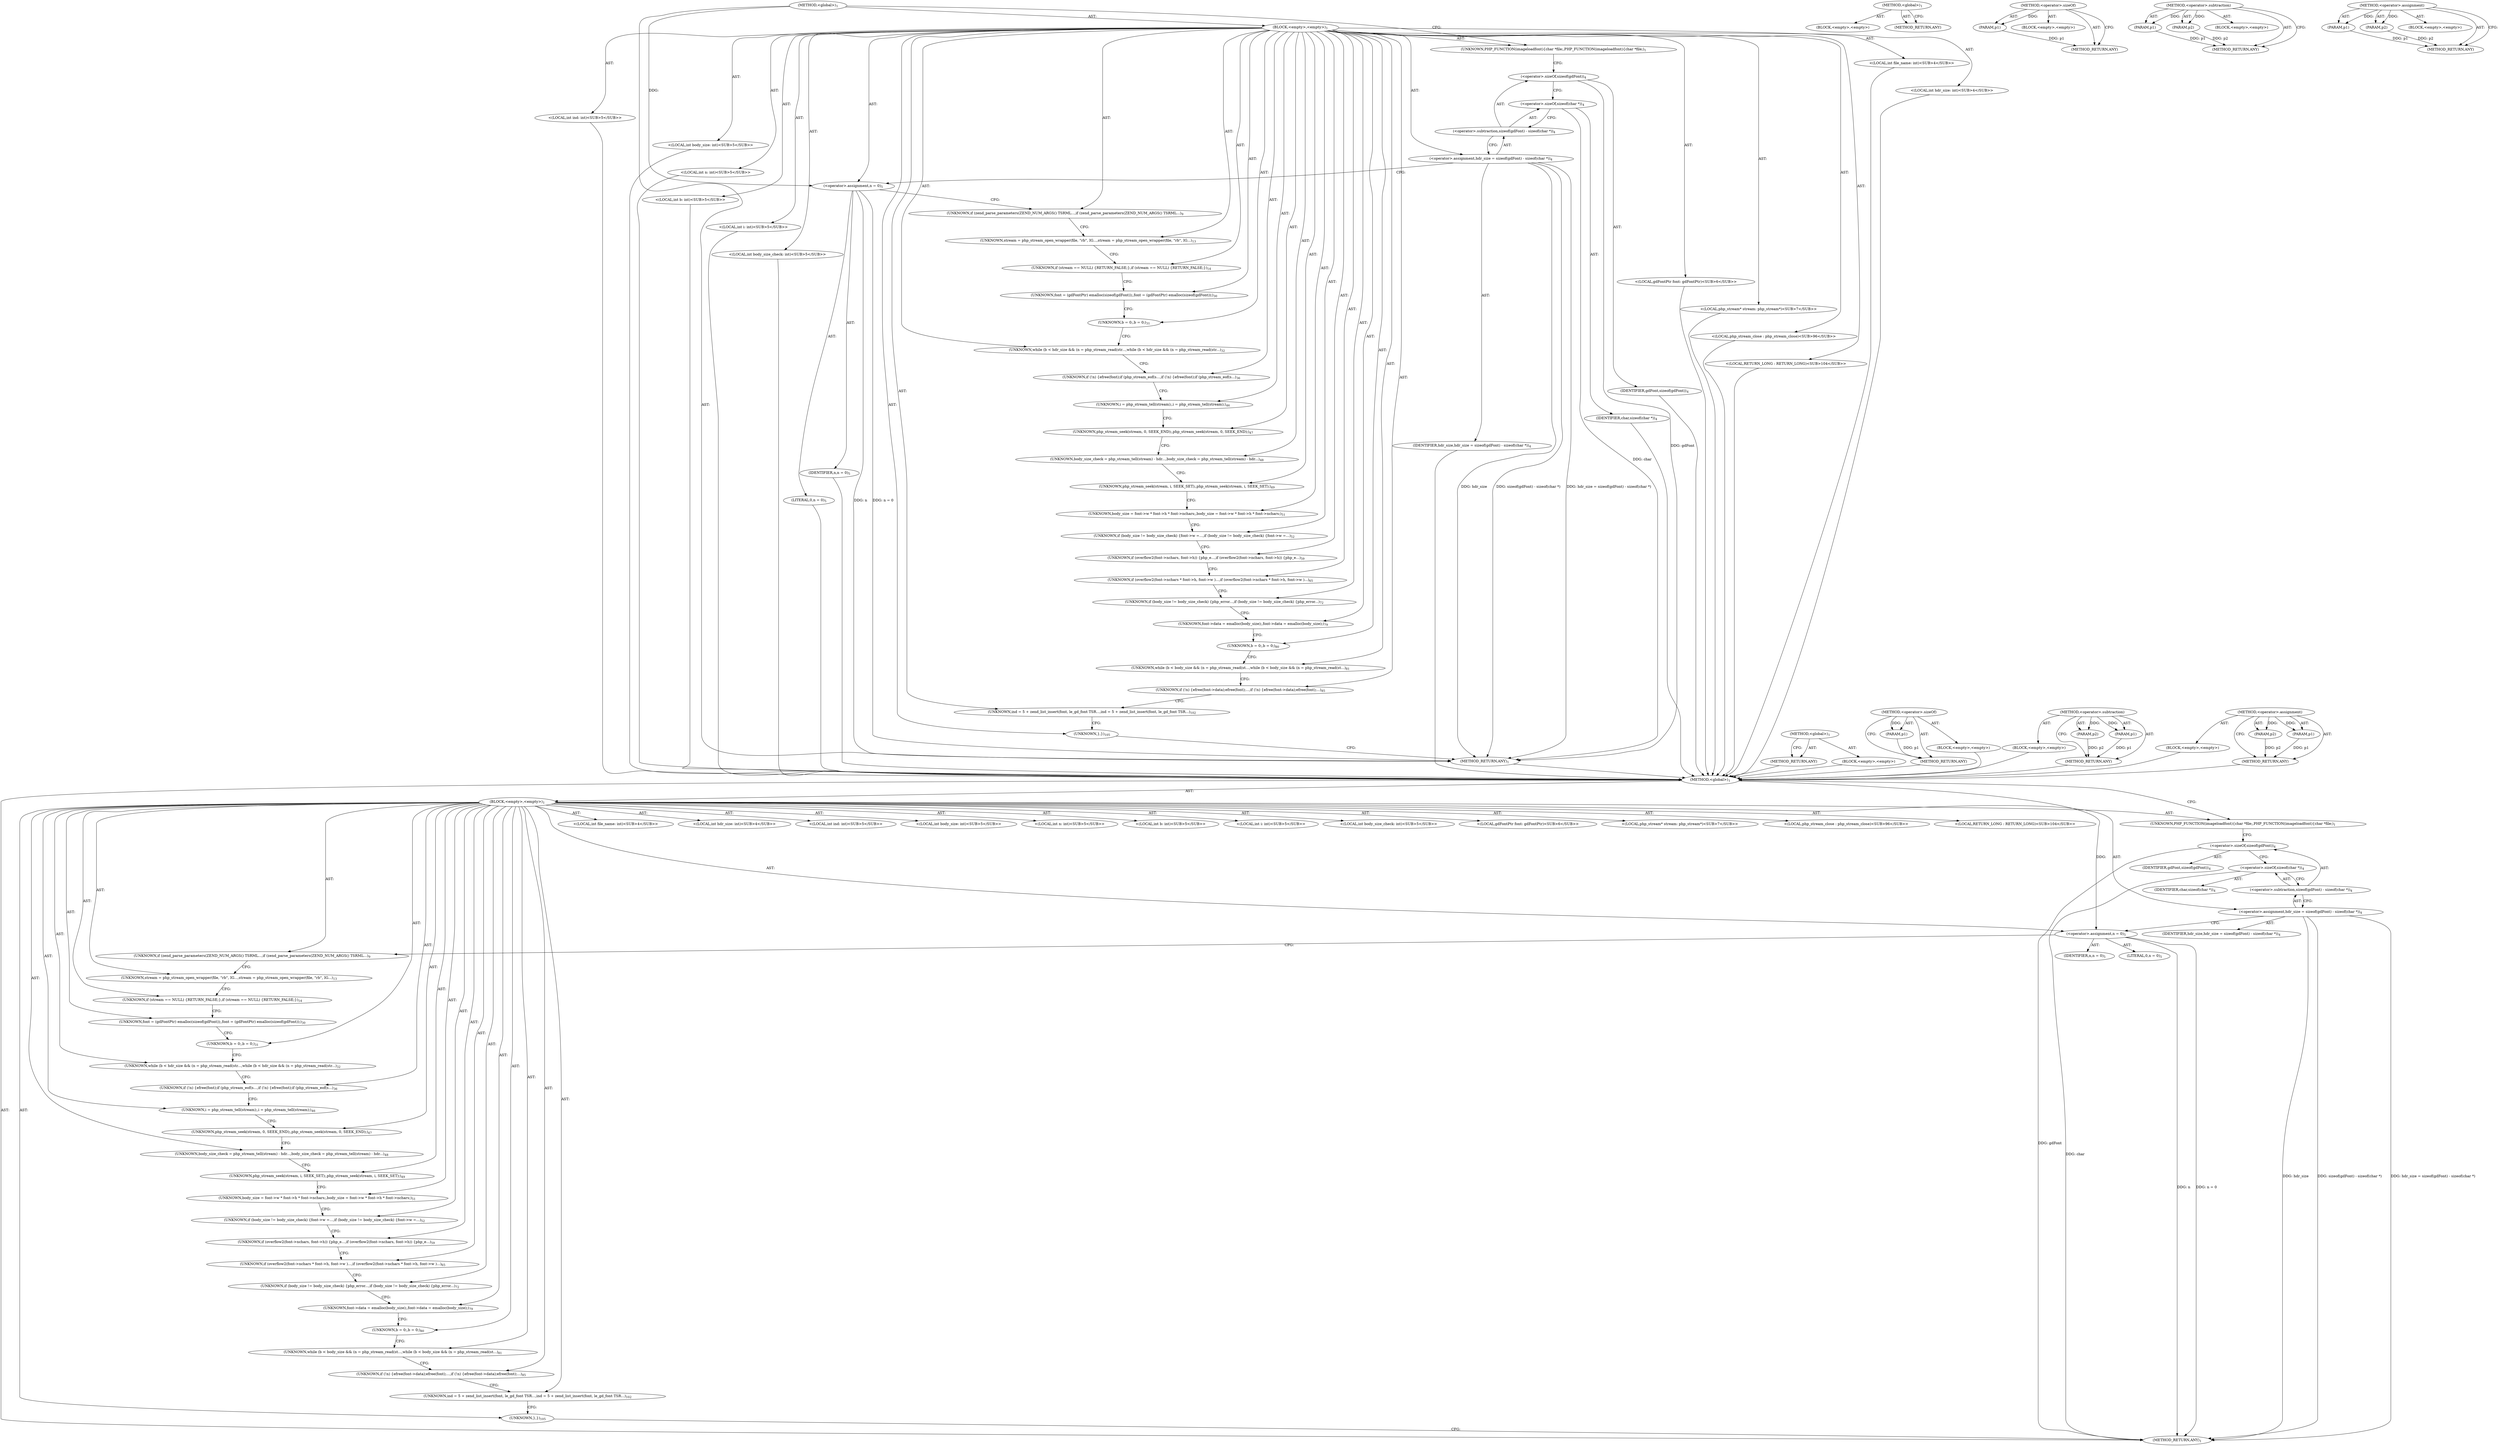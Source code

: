 digraph "&lt;operator&gt;.assignment" {
vulnerable_6 [label=<(METHOD,&lt;global&gt;)<SUB>1</SUB>>];
vulnerable_7 [label=<(BLOCK,&lt;empty&gt;,&lt;empty&gt;)<SUB>1</SUB>>];
vulnerable_8 [label=<(UNKNOWN,PHP_FUNCTION(imageloadfont)
{
	char *file;,PHP_FUNCTION(imageloadfont)
{
	char *file;)<SUB>1</SUB>>];
vulnerable_9 [label="<(LOCAL,int file_name: int)<SUB>4</SUB>>"];
vulnerable_10 [label="<(LOCAL,int hdr_size: int)<SUB>4</SUB>>"];
vulnerable_11 [label=<(&lt;operator&gt;.assignment,hdr_size = sizeof(gdFont) - sizeof(char *))<SUB>4</SUB>>];
vulnerable_12 [label=<(IDENTIFIER,hdr_size,hdr_size = sizeof(gdFont) - sizeof(char *))<SUB>4</SUB>>];
vulnerable_13 [label=<(&lt;operator&gt;.subtraction,sizeof(gdFont) - sizeof(char *))<SUB>4</SUB>>];
vulnerable_14 [label=<(&lt;operator&gt;.sizeOf,sizeof(gdFont))<SUB>4</SUB>>];
vulnerable_15 [label=<(IDENTIFIER,gdFont,sizeof(gdFont))<SUB>4</SUB>>];
vulnerable_16 [label=<(&lt;operator&gt;.sizeOf,sizeof(char *))<SUB>4</SUB>>];
vulnerable_17 [label=<(IDENTIFIER,char,sizeof(char *))<SUB>4</SUB>>];
vulnerable_18 [label="<(LOCAL,int ind: int)<SUB>5</SUB>>"];
vulnerable_19 [label="<(LOCAL,int body_size: int)<SUB>5</SUB>>"];
vulnerable_20 [label="<(LOCAL,int n: int)<SUB>5</SUB>>"];
vulnerable_21 [label="<(LOCAL,int b: int)<SUB>5</SUB>>"];
vulnerable_22 [label="<(LOCAL,int i: int)<SUB>5</SUB>>"];
vulnerable_23 [label="<(LOCAL,int body_size_check: int)<SUB>5</SUB>>"];
vulnerable_24 [label=<(&lt;operator&gt;.assignment,n = 0)<SUB>5</SUB>>];
vulnerable_25 [label=<(IDENTIFIER,n,n = 0)<SUB>5</SUB>>];
vulnerable_26 [label=<(LITERAL,0,n = 0)<SUB>5</SUB>>];
vulnerable_27 [label="<(LOCAL,gdFontPtr font: gdFontPtr)<SUB>6</SUB>>"];
vulnerable_28 [label="<(LOCAL,php_stream* stream: php_stream*)<SUB>7</SUB>>"];
vulnerable_29 [label=<(UNKNOWN,if (zend_parse_parameters(ZEND_NUM_ARGS() TSRML...,if (zend_parse_parameters(ZEND_NUM_ARGS() TSRML...)<SUB>9</SUB>>];
vulnerable_30 [label=<(UNKNOWN,stream = php_stream_open_wrapper(file, &quot;rb&quot;, IG...,stream = php_stream_open_wrapper(file, &quot;rb&quot;, IG...)<SUB>13</SUB>>];
vulnerable_31 [label=<(UNKNOWN,if (stream == NULL) {
		RETURN_FALSE;
	},if (stream == NULL) {
		RETURN_FALSE;
	})<SUB>14</SUB>>];
vulnerable_32 [label=<(UNKNOWN,font = (gdFontPtr) emalloc(sizeof(gdFont));,font = (gdFontPtr) emalloc(sizeof(gdFont));)<SUB>30</SUB>>];
vulnerable_33 [label=<(UNKNOWN,b = 0;,b = 0;)<SUB>31</SUB>>];
vulnerable_34 [label=<(UNKNOWN,while (b &lt; hdr_size &amp;&amp; (n = php_stream_read(str...,while (b &lt; hdr_size &amp;&amp; (n = php_stream_read(str...)<SUB>32</SUB>>];
vulnerable_35 [label=<(UNKNOWN,if (!n) {
		efree(font);
		if (php_stream_eof(s...,if (!n) {
		efree(font);
		if (php_stream_eof(s...)<SUB>36</SUB>>];
vulnerable_36 [label=<(UNKNOWN,i = php_stream_tell(stream);,i = php_stream_tell(stream);)<SUB>46</SUB>>];
vulnerable_37 [label=<(UNKNOWN,php_stream_seek(stream, 0, SEEK_END);,php_stream_seek(stream, 0, SEEK_END);)<SUB>47</SUB>>];
vulnerable_38 [label=<(UNKNOWN,body_size_check = php_stream_tell(stream) - hdr...,body_size_check = php_stream_tell(stream) - hdr...)<SUB>48</SUB>>];
vulnerable_39 [label=<(UNKNOWN,php_stream_seek(stream, i, SEEK_SET);,php_stream_seek(stream, i, SEEK_SET);)<SUB>49</SUB>>];
vulnerable_40 [label=<(UNKNOWN,body_size = font-&gt;w * font-&gt;h * font-&gt;nchars;,body_size = font-&gt;w * font-&gt;h * font-&gt;nchars;)<SUB>51</SUB>>];
vulnerable_41 [label=<(UNKNOWN,if (body_size != body_size_check) {
		font-&gt;w =...,if (body_size != body_size_check) {
		font-&gt;w =...)<SUB>52</SUB>>];
vulnerable_42 [label=<(UNKNOWN,if (overflow2(font-&gt;nchars, font-&gt;h)) {
		php_e...,if (overflow2(font-&gt;nchars, font-&gt;h)) {
		php_e...)<SUB>59</SUB>>];
vulnerable_43 [label=<(UNKNOWN,if (overflow2(font-&gt;nchars * font-&gt;h, font-&gt;w )...,if (overflow2(font-&gt;nchars * font-&gt;h, font-&gt;w )...)<SUB>65</SUB>>];
vulnerable_44 [label=<(UNKNOWN,if (body_size != body_size_check) {
		php_error...,if (body_size != body_size_check) {
		php_error...)<SUB>72</SUB>>];
vulnerable_45 [label=<(UNKNOWN,font-&gt;data = emalloc(body_size);,font-&gt;data = emalloc(body_size);)<SUB>79</SUB>>];
vulnerable_46 [label=<(UNKNOWN,b = 0;,b = 0;)<SUB>80</SUB>>];
vulnerable_47 [label=<(UNKNOWN,while (b &lt; body_size &amp;&amp; (n = php_stream_read(st...,while (b &lt; body_size &amp;&amp; (n = php_stream_read(st...)<SUB>81</SUB>>];
vulnerable_48 [label=<(UNKNOWN,if (!n) {
		efree(font-&gt;data);
		efree(font);
	...,if (!n) {
		efree(font-&gt;data);
		efree(font);
	...)<SUB>85</SUB>>];
vulnerable_49 [label="<(LOCAL,php_stream_close : php_stream_close)<SUB>96</SUB>>"];
vulnerable_50 [label=<(UNKNOWN,ind = 5 + zend_list_insert(font, le_gd_font TSR...,ind = 5 + zend_list_insert(font, le_gd_font TSR...)<SUB>102</SUB>>];
vulnerable_51 [label="<(LOCAL,RETURN_LONG : RETURN_LONG)<SUB>104</SUB>>"];
vulnerable_52 [label=<(UNKNOWN,},})<SUB>105</SUB>>];
vulnerable_53 [label=<(METHOD_RETURN,ANY)<SUB>1</SUB>>];
vulnerable_72 [label=<(METHOD,&lt;global&gt;)<SUB>1</SUB>>];
vulnerable_73 [label=<(BLOCK,&lt;empty&gt;,&lt;empty&gt;)>];
vulnerable_74 [label=<(METHOD_RETURN,ANY)>];
vulnerable_88 [label=<(METHOD,&lt;operator&gt;.sizeOf)>];
vulnerable_89 [label=<(PARAM,p1)>];
vulnerable_90 [label=<(BLOCK,&lt;empty&gt;,&lt;empty&gt;)>];
vulnerable_91 [label=<(METHOD_RETURN,ANY)>];
vulnerable_83 [label=<(METHOD,&lt;operator&gt;.subtraction)>];
vulnerable_84 [label=<(PARAM,p1)>];
vulnerable_85 [label=<(PARAM,p2)>];
vulnerable_86 [label=<(BLOCK,&lt;empty&gt;,&lt;empty&gt;)>];
vulnerable_87 [label=<(METHOD_RETURN,ANY)>];
vulnerable_78 [label=<(METHOD,&lt;operator&gt;.assignment)>];
vulnerable_79 [label=<(PARAM,p1)>];
vulnerable_80 [label=<(PARAM,p2)>];
vulnerable_81 [label=<(BLOCK,&lt;empty&gt;,&lt;empty&gt;)>];
vulnerable_82 [label=<(METHOD_RETURN,ANY)>];
fixed_6 [label=<(METHOD,&lt;global&gt;)<SUB>1</SUB>>];
fixed_7 [label=<(BLOCK,&lt;empty&gt;,&lt;empty&gt;)<SUB>1</SUB>>];
fixed_8 [label=<(UNKNOWN,PHP_FUNCTION(imageloadfont)
{
	char *file;,PHP_FUNCTION(imageloadfont)
{
	char *file;)<SUB>1</SUB>>];
fixed_9 [label="<(LOCAL,int file_name: int)<SUB>4</SUB>>"];
fixed_10 [label="<(LOCAL,int hdr_size: int)<SUB>4</SUB>>"];
fixed_11 [label=<(&lt;operator&gt;.assignment,hdr_size = sizeof(gdFont) - sizeof(char *))<SUB>4</SUB>>];
fixed_12 [label=<(IDENTIFIER,hdr_size,hdr_size = sizeof(gdFont) - sizeof(char *))<SUB>4</SUB>>];
fixed_13 [label=<(&lt;operator&gt;.subtraction,sizeof(gdFont) - sizeof(char *))<SUB>4</SUB>>];
fixed_14 [label=<(&lt;operator&gt;.sizeOf,sizeof(gdFont))<SUB>4</SUB>>];
fixed_15 [label=<(IDENTIFIER,gdFont,sizeof(gdFont))<SUB>4</SUB>>];
fixed_16 [label=<(&lt;operator&gt;.sizeOf,sizeof(char *))<SUB>4</SUB>>];
fixed_17 [label=<(IDENTIFIER,char,sizeof(char *))<SUB>4</SUB>>];
fixed_18 [label="<(LOCAL,int ind: int)<SUB>5</SUB>>"];
fixed_19 [label="<(LOCAL,int body_size: int)<SUB>5</SUB>>"];
fixed_20 [label="<(LOCAL,int n: int)<SUB>5</SUB>>"];
fixed_21 [label="<(LOCAL,int b: int)<SUB>5</SUB>>"];
fixed_22 [label="<(LOCAL,int i: int)<SUB>5</SUB>>"];
fixed_23 [label="<(LOCAL,int body_size_check: int)<SUB>5</SUB>>"];
fixed_24 [label=<(&lt;operator&gt;.assignment,n = 0)<SUB>5</SUB>>];
fixed_25 [label=<(IDENTIFIER,n,n = 0)<SUB>5</SUB>>];
fixed_26 [label=<(LITERAL,0,n = 0)<SUB>5</SUB>>];
fixed_27 [label="<(LOCAL,gdFontPtr font: gdFontPtr)<SUB>6</SUB>>"];
fixed_28 [label="<(LOCAL,php_stream* stream: php_stream*)<SUB>7</SUB>>"];
fixed_29 [label=<(UNKNOWN,if (zend_parse_parameters(ZEND_NUM_ARGS() TSRML...,if (zend_parse_parameters(ZEND_NUM_ARGS() TSRML...)<SUB>9</SUB>>];
fixed_30 [label=<(UNKNOWN,stream = php_stream_open_wrapper(file, &quot;rb&quot;, IG...,stream = php_stream_open_wrapper(file, &quot;rb&quot;, IG...)<SUB>13</SUB>>];
fixed_31 [label=<(UNKNOWN,if (stream == NULL) {
		RETURN_FALSE;
	},if (stream == NULL) {
		RETURN_FALSE;
	})<SUB>14</SUB>>];
fixed_32 [label=<(UNKNOWN,font = (gdFontPtr) emalloc(sizeof(gdFont));,font = (gdFontPtr) emalloc(sizeof(gdFont));)<SUB>30</SUB>>];
fixed_33 [label=<(UNKNOWN,b = 0;,b = 0;)<SUB>31</SUB>>];
fixed_34 [label=<(UNKNOWN,while (b &lt; hdr_size &amp;&amp; (n = php_stream_read(str...,while (b &lt; hdr_size &amp;&amp; (n = php_stream_read(str...)<SUB>32</SUB>>];
fixed_35 [label=<(UNKNOWN,if (!n) {
		efree(font);
		if (php_stream_eof(s...,if (!n) {
		efree(font);
		if (php_stream_eof(s...)<SUB>36</SUB>>];
fixed_36 [label=<(UNKNOWN,i = php_stream_tell(stream);,i = php_stream_tell(stream);)<SUB>46</SUB>>];
fixed_37 [label=<(UNKNOWN,php_stream_seek(stream, 0, SEEK_END);,php_stream_seek(stream, 0, SEEK_END);)<SUB>47</SUB>>];
fixed_38 [label=<(UNKNOWN,body_size_check = php_stream_tell(stream) - hdr...,body_size_check = php_stream_tell(stream) - hdr...)<SUB>48</SUB>>];
fixed_39 [label=<(UNKNOWN,php_stream_seek(stream, i, SEEK_SET);,php_stream_seek(stream, i, SEEK_SET);)<SUB>49</SUB>>];
fixed_40 [label=<(UNKNOWN,body_size = font-&gt;w * font-&gt;h * font-&gt;nchars;,body_size = font-&gt;w * font-&gt;h * font-&gt;nchars;)<SUB>51</SUB>>];
fixed_41 [label=<(UNKNOWN,if (body_size != body_size_check) {
		font-&gt;w =...,if (body_size != body_size_check) {
		font-&gt;w =...)<SUB>52</SUB>>];
fixed_42 [label=<(UNKNOWN,if (overflow2(font-&gt;nchars, font-&gt;h)) {
		php_e...,if (overflow2(font-&gt;nchars, font-&gt;h)) {
		php_e...)<SUB>59</SUB>>];
fixed_43 [label=<(UNKNOWN,if (overflow2(font-&gt;nchars * font-&gt;h, font-&gt;w )...,if (overflow2(font-&gt;nchars * font-&gt;h, font-&gt;w )...)<SUB>65</SUB>>];
fixed_44 [label=<(UNKNOWN,if (body_size != body_size_check) {
		php_error...,if (body_size != body_size_check) {
		php_error...)<SUB>72</SUB>>];
fixed_45 [label=<(UNKNOWN,font-&gt;data = emalloc(body_size);,font-&gt;data = emalloc(body_size);)<SUB>79</SUB>>];
fixed_46 [label=<(UNKNOWN,b = 0;,b = 0;)<SUB>80</SUB>>];
fixed_47 [label=<(UNKNOWN,while (b &lt; body_size &amp;&amp; (n = php_stream_read(st...,while (b &lt; body_size &amp;&amp; (n = php_stream_read(st...)<SUB>81</SUB>>];
fixed_48 [label=<(UNKNOWN,if (!n) {
		efree(font-&gt;data);
		efree(font);
	...,if (!n) {
		efree(font-&gt;data);
		efree(font);
	...)<SUB>85</SUB>>];
fixed_49 [label="<(LOCAL,php_stream_close : php_stream_close)<SUB>96</SUB>>"];
fixed_50 [label=<(UNKNOWN,ind = 5 + zend_list_insert(font, le_gd_font TSR...,ind = 5 + zend_list_insert(font, le_gd_font TSR...)<SUB>102</SUB>>];
fixed_51 [label="<(LOCAL,RETURN_LONG : RETURN_LONG)<SUB>104</SUB>>"];
fixed_52 [label=<(UNKNOWN,},})<SUB>105</SUB>>];
fixed_53 [label=<(METHOD_RETURN,ANY)<SUB>1</SUB>>];
fixed_72 [label=<(METHOD,&lt;global&gt;)<SUB>1</SUB>>];
fixed_73 [label=<(BLOCK,&lt;empty&gt;,&lt;empty&gt;)>];
fixed_74 [label=<(METHOD_RETURN,ANY)>];
fixed_88 [label=<(METHOD,&lt;operator&gt;.sizeOf)>];
fixed_89 [label=<(PARAM,p1)>];
fixed_90 [label=<(BLOCK,&lt;empty&gt;,&lt;empty&gt;)>];
fixed_91 [label=<(METHOD_RETURN,ANY)>];
fixed_83 [label=<(METHOD,&lt;operator&gt;.subtraction)>];
fixed_84 [label=<(PARAM,p1)>];
fixed_85 [label=<(PARAM,p2)>];
fixed_86 [label=<(BLOCK,&lt;empty&gt;,&lt;empty&gt;)>];
fixed_87 [label=<(METHOD_RETURN,ANY)>];
fixed_78 [label=<(METHOD,&lt;operator&gt;.assignment)>];
fixed_79 [label=<(PARAM,p1)>];
fixed_80 [label=<(PARAM,p2)>];
fixed_81 [label=<(BLOCK,&lt;empty&gt;,&lt;empty&gt;)>];
fixed_82 [label=<(METHOD_RETURN,ANY)>];
vulnerable_6 -> vulnerable_7  [key=0, label="AST: "];
vulnerable_6 -> vulnerable_53  [key=0, label="AST: "];
vulnerable_6 -> vulnerable_8  [key=0, label="CFG: "];
vulnerable_6 -> vulnerable_24  [key=0, label="DDG: "];
vulnerable_7 -> vulnerable_8  [key=0, label="AST: "];
vulnerable_7 -> vulnerable_9  [key=0, label="AST: "];
vulnerable_7 -> vulnerable_10  [key=0, label="AST: "];
vulnerable_7 -> vulnerable_11  [key=0, label="AST: "];
vulnerable_7 -> vulnerable_18  [key=0, label="AST: "];
vulnerable_7 -> vulnerable_19  [key=0, label="AST: "];
vulnerable_7 -> vulnerable_20  [key=0, label="AST: "];
vulnerable_7 -> vulnerable_21  [key=0, label="AST: "];
vulnerable_7 -> vulnerable_22  [key=0, label="AST: "];
vulnerable_7 -> vulnerable_23  [key=0, label="AST: "];
vulnerable_7 -> vulnerable_24  [key=0, label="AST: "];
vulnerable_7 -> vulnerable_27  [key=0, label="AST: "];
vulnerable_7 -> vulnerable_28  [key=0, label="AST: "];
vulnerable_7 -> vulnerable_29  [key=0, label="AST: "];
vulnerable_7 -> vulnerable_30  [key=0, label="AST: "];
vulnerable_7 -> vulnerable_31  [key=0, label="AST: "];
vulnerable_7 -> vulnerable_32  [key=0, label="AST: "];
vulnerable_7 -> vulnerable_33  [key=0, label="AST: "];
vulnerable_7 -> vulnerable_34  [key=0, label="AST: "];
vulnerable_7 -> vulnerable_35  [key=0, label="AST: "];
vulnerable_7 -> vulnerable_36  [key=0, label="AST: "];
vulnerable_7 -> vulnerable_37  [key=0, label="AST: "];
vulnerable_7 -> vulnerable_38  [key=0, label="AST: "];
vulnerable_7 -> vulnerable_39  [key=0, label="AST: "];
vulnerable_7 -> vulnerable_40  [key=0, label="AST: "];
vulnerable_7 -> vulnerable_41  [key=0, label="AST: "];
vulnerable_7 -> vulnerable_42  [key=0, label="AST: "];
vulnerable_7 -> vulnerable_43  [key=0, label="AST: "];
vulnerable_7 -> vulnerable_44  [key=0, label="AST: "];
vulnerable_7 -> vulnerable_45  [key=0, label="AST: "];
vulnerable_7 -> vulnerable_46  [key=0, label="AST: "];
vulnerable_7 -> vulnerable_47  [key=0, label="AST: "];
vulnerable_7 -> vulnerable_48  [key=0, label="AST: "];
vulnerable_7 -> vulnerable_49  [key=0, label="AST: "];
vulnerable_7 -> vulnerable_50  [key=0, label="AST: "];
vulnerable_7 -> vulnerable_51  [key=0, label="AST: "];
vulnerable_7 -> vulnerable_52  [key=0, label="AST: "];
vulnerable_8 -> vulnerable_14  [key=0, label="CFG: "];
vulnerable_11 -> vulnerable_12  [key=0, label="AST: "];
vulnerable_11 -> vulnerable_13  [key=0, label="AST: "];
vulnerable_11 -> vulnerable_24  [key=0, label="CFG: "];
vulnerable_11 -> vulnerable_53  [key=0, label="DDG: hdr_size"];
vulnerable_11 -> vulnerable_53  [key=1, label="DDG: sizeof(gdFont) - sizeof(char *)"];
vulnerable_11 -> vulnerable_53  [key=2, label="DDG: hdr_size = sizeof(gdFont) - sizeof(char *)"];
vulnerable_13 -> vulnerable_14  [key=0, label="AST: "];
vulnerable_13 -> vulnerable_16  [key=0, label="AST: "];
vulnerable_13 -> vulnerable_11  [key=0, label="CFG: "];
vulnerable_14 -> vulnerable_15  [key=0, label="AST: "];
vulnerable_14 -> vulnerable_16  [key=0, label="CFG: "];
vulnerable_14 -> vulnerable_53  [key=0, label="DDG: gdFont"];
vulnerable_16 -> vulnerable_17  [key=0, label="AST: "];
vulnerable_16 -> vulnerable_13  [key=0, label="CFG: "];
vulnerable_16 -> vulnerable_53  [key=0, label="DDG: char"];
vulnerable_24 -> vulnerable_25  [key=0, label="AST: "];
vulnerable_24 -> vulnerable_26  [key=0, label="AST: "];
vulnerable_24 -> vulnerable_29  [key=0, label="CFG: "];
vulnerable_24 -> vulnerable_53  [key=0, label="DDG: n"];
vulnerable_24 -> vulnerable_53  [key=1, label="DDG: n = 0"];
vulnerable_29 -> vulnerable_30  [key=0, label="CFG: "];
vulnerable_30 -> vulnerable_31  [key=0, label="CFG: "];
vulnerable_31 -> vulnerable_32  [key=0, label="CFG: "];
vulnerable_32 -> vulnerable_33  [key=0, label="CFG: "];
vulnerable_33 -> vulnerable_34  [key=0, label="CFG: "];
vulnerable_34 -> vulnerable_35  [key=0, label="CFG: "];
vulnerable_35 -> vulnerable_36  [key=0, label="CFG: "];
vulnerable_36 -> vulnerable_37  [key=0, label="CFG: "];
vulnerable_37 -> vulnerable_38  [key=0, label="CFG: "];
vulnerable_38 -> vulnerable_39  [key=0, label="CFG: "];
vulnerable_39 -> vulnerable_40  [key=0, label="CFG: "];
vulnerable_40 -> vulnerable_41  [key=0, label="CFG: "];
vulnerable_41 -> vulnerable_42  [key=0, label="CFG: "];
vulnerable_42 -> vulnerable_43  [key=0, label="CFG: "];
vulnerable_43 -> vulnerable_44  [key=0, label="CFG: "];
vulnerable_44 -> vulnerable_45  [key=0, label="CFG: "];
vulnerable_45 -> vulnerable_46  [key=0, label="CFG: "];
vulnerable_46 -> vulnerable_47  [key=0, label="CFG: "];
vulnerable_47 -> vulnerable_48  [key=0, label="CFG: "];
vulnerable_48 -> vulnerable_50  [key=0, label="CFG: "];
vulnerable_50 -> vulnerable_52  [key=0, label="CFG: "];
vulnerable_52 -> vulnerable_53  [key=0, label="CFG: "];
vulnerable_72 -> vulnerable_73  [key=0, label="AST: "];
vulnerable_72 -> vulnerable_74  [key=0, label="AST: "];
vulnerable_72 -> vulnerable_74  [key=1, label="CFG: "];
vulnerable_88 -> vulnerable_89  [key=0, label="AST: "];
vulnerable_88 -> vulnerable_89  [key=1, label="DDG: "];
vulnerable_88 -> vulnerable_90  [key=0, label="AST: "];
vulnerable_88 -> vulnerable_91  [key=0, label="AST: "];
vulnerable_88 -> vulnerable_91  [key=1, label="CFG: "];
vulnerable_89 -> vulnerable_91  [key=0, label="DDG: p1"];
vulnerable_83 -> vulnerable_84  [key=0, label="AST: "];
vulnerable_83 -> vulnerable_84  [key=1, label="DDG: "];
vulnerable_83 -> vulnerable_86  [key=0, label="AST: "];
vulnerable_83 -> vulnerable_85  [key=0, label="AST: "];
vulnerable_83 -> vulnerable_85  [key=1, label="DDG: "];
vulnerable_83 -> vulnerable_87  [key=0, label="AST: "];
vulnerable_83 -> vulnerable_87  [key=1, label="CFG: "];
vulnerable_84 -> vulnerable_87  [key=0, label="DDG: p1"];
vulnerable_85 -> vulnerable_87  [key=0, label="DDG: p2"];
vulnerable_78 -> vulnerable_79  [key=0, label="AST: "];
vulnerable_78 -> vulnerable_79  [key=1, label="DDG: "];
vulnerable_78 -> vulnerable_81  [key=0, label="AST: "];
vulnerable_78 -> vulnerable_80  [key=0, label="AST: "];
vulnerable_78 -> vulnerable_80  [key=1, label="DDG: "];
vulnerable_78 -> vulnerable_82  [key=0, label="AST: "];
vulnerable_78 -> vulnerable_82  [key=1, label="CFG: "];
vulnerable_79 -> vulnerable_82  [key=0, label="DDG: p1"];
vulnerable_80 -> vulnerable_82  [key=0, label="DDG: p2"];
fixed_6 -> fixed_7  [key=0, label="AST: "];
fixed_6 -> fixed_53  [key=0, label="AST: "];
fixed_6 -> fixed_8  [key=0, label="CFG: "];
fixed_6 -> fixed_24  [key=0, label="DDG: "];
fixed_7 -> fixed_8  [key=0, label="AST: "];
fixed_7 -> fixed_9  [key=0, label="AST: "];
fixed_7 -> fixed_10  [key=0, label="AST: "];
fixed_7 -> fixed_11  [key=0, label="AST: "];
fixed_7 -> fixed_18  [key=0, label="AST: "];
fixed_7 -> fixed_19  [key=0, label="AST: "];
fixed_7 -> fixed_20  [key=0, label="AST: "];
fixed_7 -> fixed_21  [key=0, label="AST: "];
fixed_7 -> fixed_22  [key=0, label="AST: "];
fixed_7 -> fixed_23  [key=0, label="AST: "];
fixed_7 -> fixed_24  [key=0, label="AST: "];
fixed_7 -> fixed_27  [key=0, label="AST: "];
fixed_7 -> fixed_28  [key=0, label="AST: "];
fixed_7 -> fixed_29  [key=0, label="AST: "];
fixed_7 -> fixed_30  [key=0, label="AST: "];
fixed_7 -> fixed_31  [key=0, label="AST: "];
fixed_7 -> fixed_32  [key=0, label="AST: "];
fixed_7 -> fixed_33  [key=0, label="AST: "];
fixed_7 -> fixed_34  [key=0, label="AST: "];
fixed_7 -> fixed_35  [key=0, label="AST: "];
fixed_7 -> fixed_36  [key=0, label="AST: "];
fixed_7 -> fixed_37  [key=0, label="AST: "];
fixed_7 -> fixed_38  [key=0, label="AST: "];
fixed_7 -> fixed_39  [key=0, label="AST: "];
fixed_7 -> fixed_40  [key=0, label="AST: "];
fixed_7 -> fixed_41  [key=0, label="AST: "];
fixed_7 -> fixed_42  [key=0, label="AST: "];
fixed_7 -> fixed_43  [key=0, label="AST: "];
fixed_7 -> fixed_44  [key=0, label="AST: "];
fixed_7 -> fixed_45  [key=0, label="AST: "];
fixed_7 -> fixed_46  [key=0, label="AST: "];
fixed_7 -> fixed_47  [key=0, label="AST: "];
fixed_7 -> fixed_48  [key=0, label="AST: "];
fixed_7 -> fixed_49  [key=0, label="AST: "];
fixed_7 -> fixed_50  [key=0, label="AST: "];
fixed_7 -> fixed_51  [key=0, label="AST: "];
fixed_7 -> fixed_52  [key=0, label="AST: "];
fixed_8 -> fixed_14  [key=0, label="CFG: "];
fixed_9 -> vulnerable_6  [key=0];
fixed_10 -> vulnerable_6  [key=0];
fixed_11 -> fixed_12  [key=0, label="AST: "];
fixed_11 -> fixed_13  [key=0, label="AST: "];
fixed_11 -> fixed_24  [key=0, label="CFG: "];
fixed_11 -> fixed_53  [key=0, label="DDG: hdr_size"];
fixed_11 -> fixed_53  [key=1, label="DDG: sizeof(gdFont) - sizeof(char *)"];
fixed_11 -> fixed_53  [key=2, label="DDG: hdr_size = sizeof(gdFont) - sizeof(char *)"];
fixed_12 -> vulnerable_6  [key=0];
fixed_13 -> fixed_14  [key=0, label="AST: "];
fixed_13 -> fixed_16  [key=0, label="AST: "];
fixed_13 -> fixed_11  [key=0, label="CFG: "];
fixed_14 -> fixed_15  [key=0, label="AST: "];
fixed_14 -> fixed_16  [key=0, label="CFG: "];
fixed_14 -> fixed_53  [key=0, label="DDG: gdFont"];
fixed_15 -> vulnerable_6  [key=0];
fixed_16 -> fixed_17  [key=0, label="AST: "];
fixed_16 -> fixed_13  [key=0, label="CFG: "];
fixed_16 -> fixed_53  [key=0, label="DDG: char"];
fixed_17 -> vulnerable_6  [key=0];
fixed_18 -> vulnerable_6  [key=0];
fixed_19 -> vulnerable_6  [key=0];
fixed_20 -> vulnerable_6  [key=0];
fixed_21 -> vulnerable_6  [key=0];
fixed_22 -> vulnerable_6  [key=0];
fixed_23 -> vulnerable_6  [key=0];
fixed_24 -> fixed_25  [key=0, label="AST: "];
fixed_24 -> fixed_26  [key=0, label="AST: "];
fixed_24 -> fixed_29  [key=0, label="CFG: "];
fixed_24 -> fixed_53  [key=0, label="DDG: n"];
fixed_24 -> fixed_53  [key=1, label="DDG: n = 0"];
fixed_25 -> vulnerable_6  [key=0];
fixed_26 -> vulnerable_6  [key=0];
fixed_27 -> vulnerable_6  [key=0];
fixed_28 -> vulnerable_6  [key=0];
fixed_29 -> fixed_30  [key=0, label="CFG: "];
fixed_30 -> fixed_31  [key=0, label="CFG: "];
fixed_31 -> fixed_32  [key=0, label="CFG: "];
fixed_32 -> fixed_33  [key=0, label="CFG: "];
fixed_33 -> fixed_34  [key=0, label="CFG: "];
fixed_34 -> fixed_35  [key=0, label="CFG: "];
fixed_35 -> fixed_36  [key=0, label="CFG: "];
fixed_36 -> fixed_37  [key=0, label="CFG: "];
fixed_37 -> fixed_38  [key=0, label="CFG: "];
fixed_38 -> fixed_39  [key=0, label="CFG: "];
fixed_39 -> fixed_40  [key=0, label="CFG: "];
fixed_40 -> fixed_41  [key=0, label="CFG: "];
fixed_41 -> fixed_42  [key=0, label="CFG: "];
fixed_42 -> fixed_43  [key=0, label="CFG: "];
fixed_43 -> fixed_44  [key=0, label="CFG: "];
fixed_44 -> fixed_45  [key=0, label="CFG: "];
fixed_45 -> fixed_46  [key=0, label="CFG: "];
fixed_46 -> fixed_47  [key=0, label="CFG: "];
fixed_47 -> fixed_48  [key=0, label="CFG: "];
fixed_48 -> fixed_50  [key=0, label="CFG: "];
fixed_49 -> vulnerable_6  [key=0];
fixed_50 -> fixed_52  [key=0, label="CFG: "];
fixed_51 -> vulnerable_6  [key=0];
fixed_52 -> fixed_53  [key=0, label="CFG: "];
fixed_53 -> vulnerable_6  [key=0];
fixed_72 -> fixed_73  [key=0, label="AST: "];
fixed_72 -> fixed_74  [key=0, label="AST: "];
fixed_72 -> fixed_74  [key=1, label="CFG: "];
fixed_73 -> vulnerable_6  [key=0];
fixed_74 -> vulnerable_6  [key=0];
fixed_88 -> fixed_89  [key=0, label="AST: "];
fixed_88 -> fixed_89  [key=1, label="DDG: "];
fixed_88 -> fixed_90  [key=0, label="AST: "];
fixed_88 -> fixed_91  [key=0, label="AST: "];
fixed_88 -> fixed_91  [key=1, label="CFG: "];
fixed_89 -> fixed_91  [key=0, label="DDG: p1"];
fixed_90 -> vulnerable_6  [key=0];
fixed_91 -> vulnerable_6  [key=0];
fixed_83 -> fixed_84  [key=0, label="AST: "];
fixed_83 -> fixed_84  [key=1, label="DDG: "];
fixed_83 -> fixed_86  [key=0, label="AST: "];
fixed_83 -> fixed_85  [key=0, label="AST: "];
fixed_83 -> fixed_85  [key=1, label="DDG: "];
fixed_83 -> fixed_87  [key=0, label="AST: "];
fixed_83 -> fixed_87  [key=1, label="CFG: "];
fixed_84 -> fixed_87  [key=0, label="DDG: p1"];
fixed_85 -> fixed_87  [key=0, label="DDG: p2"];
fixed_86 -> vulnerable_6  [key=0];
fixed_87 -> vulnerable_6  [key=0];
fixed_78 -> fixed_79  [key=0, label="AST: "];
fixed_78 -> fixed_79  [key=1, label="DDG: "];
fixed_78 -> fixed_81  [key=0, label="AST: "];
fixed_78 -> fixed_80  [key=0, label="AST: "];
fixed_78 -> fixed_80  [key=1, label="DDG: "];
fixed_78 -> fixed_82  [key=0, label="AST: "];
fixed_78 -> fixed_82  [key=1, label="CFG: "];
fixed_79 -> fixed_82  [key=0, label="DDG: p1"];
fixed_80 -> fixed_82  [key=0, label="DDG: p2"];
fixed_81 -> vulnerable_6  [key=0];
fixed_82 -> vulnerable_6  [key=0];
}
